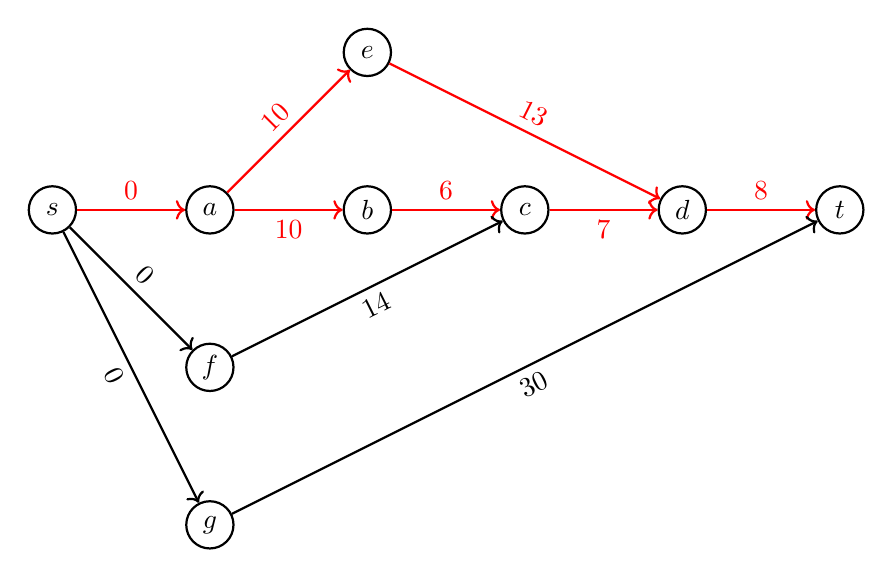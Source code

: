 \begin{tikzpicture}[style=thick,scale=1]
\tikzstyle{every node}=[]
\tikzstyle{vertex}=[draw, circle, fill=white, inner sep=0pt, minimum size=6mm]

\node[vertex] (S) at (-5, 1) {$s$};
\node[vertex] (A) at (-3, 1) {$a$};
\node[vertex] (B) at (-1, 1) {$b$};
\node[vertex] (C) at ( 1, 1) {$c$};
\node[vertex] (D) at ( 3, 1) {$d$};
\node[vertex] (E) at (-1, 3) {$e$};
\node[vertex] (F) at (-3,-1) {$f$};
\node[vertex] (G) at (-3,-3) {$g$};
\node[vertex] (T) at ( 5, 1) {$t$};

\draw[->,red] (S) -- (A) node[midway, above] {$0$};
\draw[->] (S) -- (F) node[midway, above, sloped] {$0$};
\draw[->] (S) -- (G) node[midway, below, sloped] {$0$};
\draw[->,red] (A) -- (B) node[midway, below] {$10$};
\draw[->,red] (A) -- (E) node[midway, above, sloped] {$10$};
\draw[->,red] (B) -- (C) node[midway, above] {$6$};
\draw[->,red] (C) -- (D) node[midway, below] {$7$};
\draw[->,red] (D) -- (T) node[midway, above] {$8$};
\draw[->,red] (E) -- (D) node[midway, above, sloped] {$13$};
\draw[->] (F) -- (C) node[midway, below, sloped] {$14$};
\draw[->] (G) -- (T) node[midway, below, sloped] {$30$};
\end{tikzpicture}
